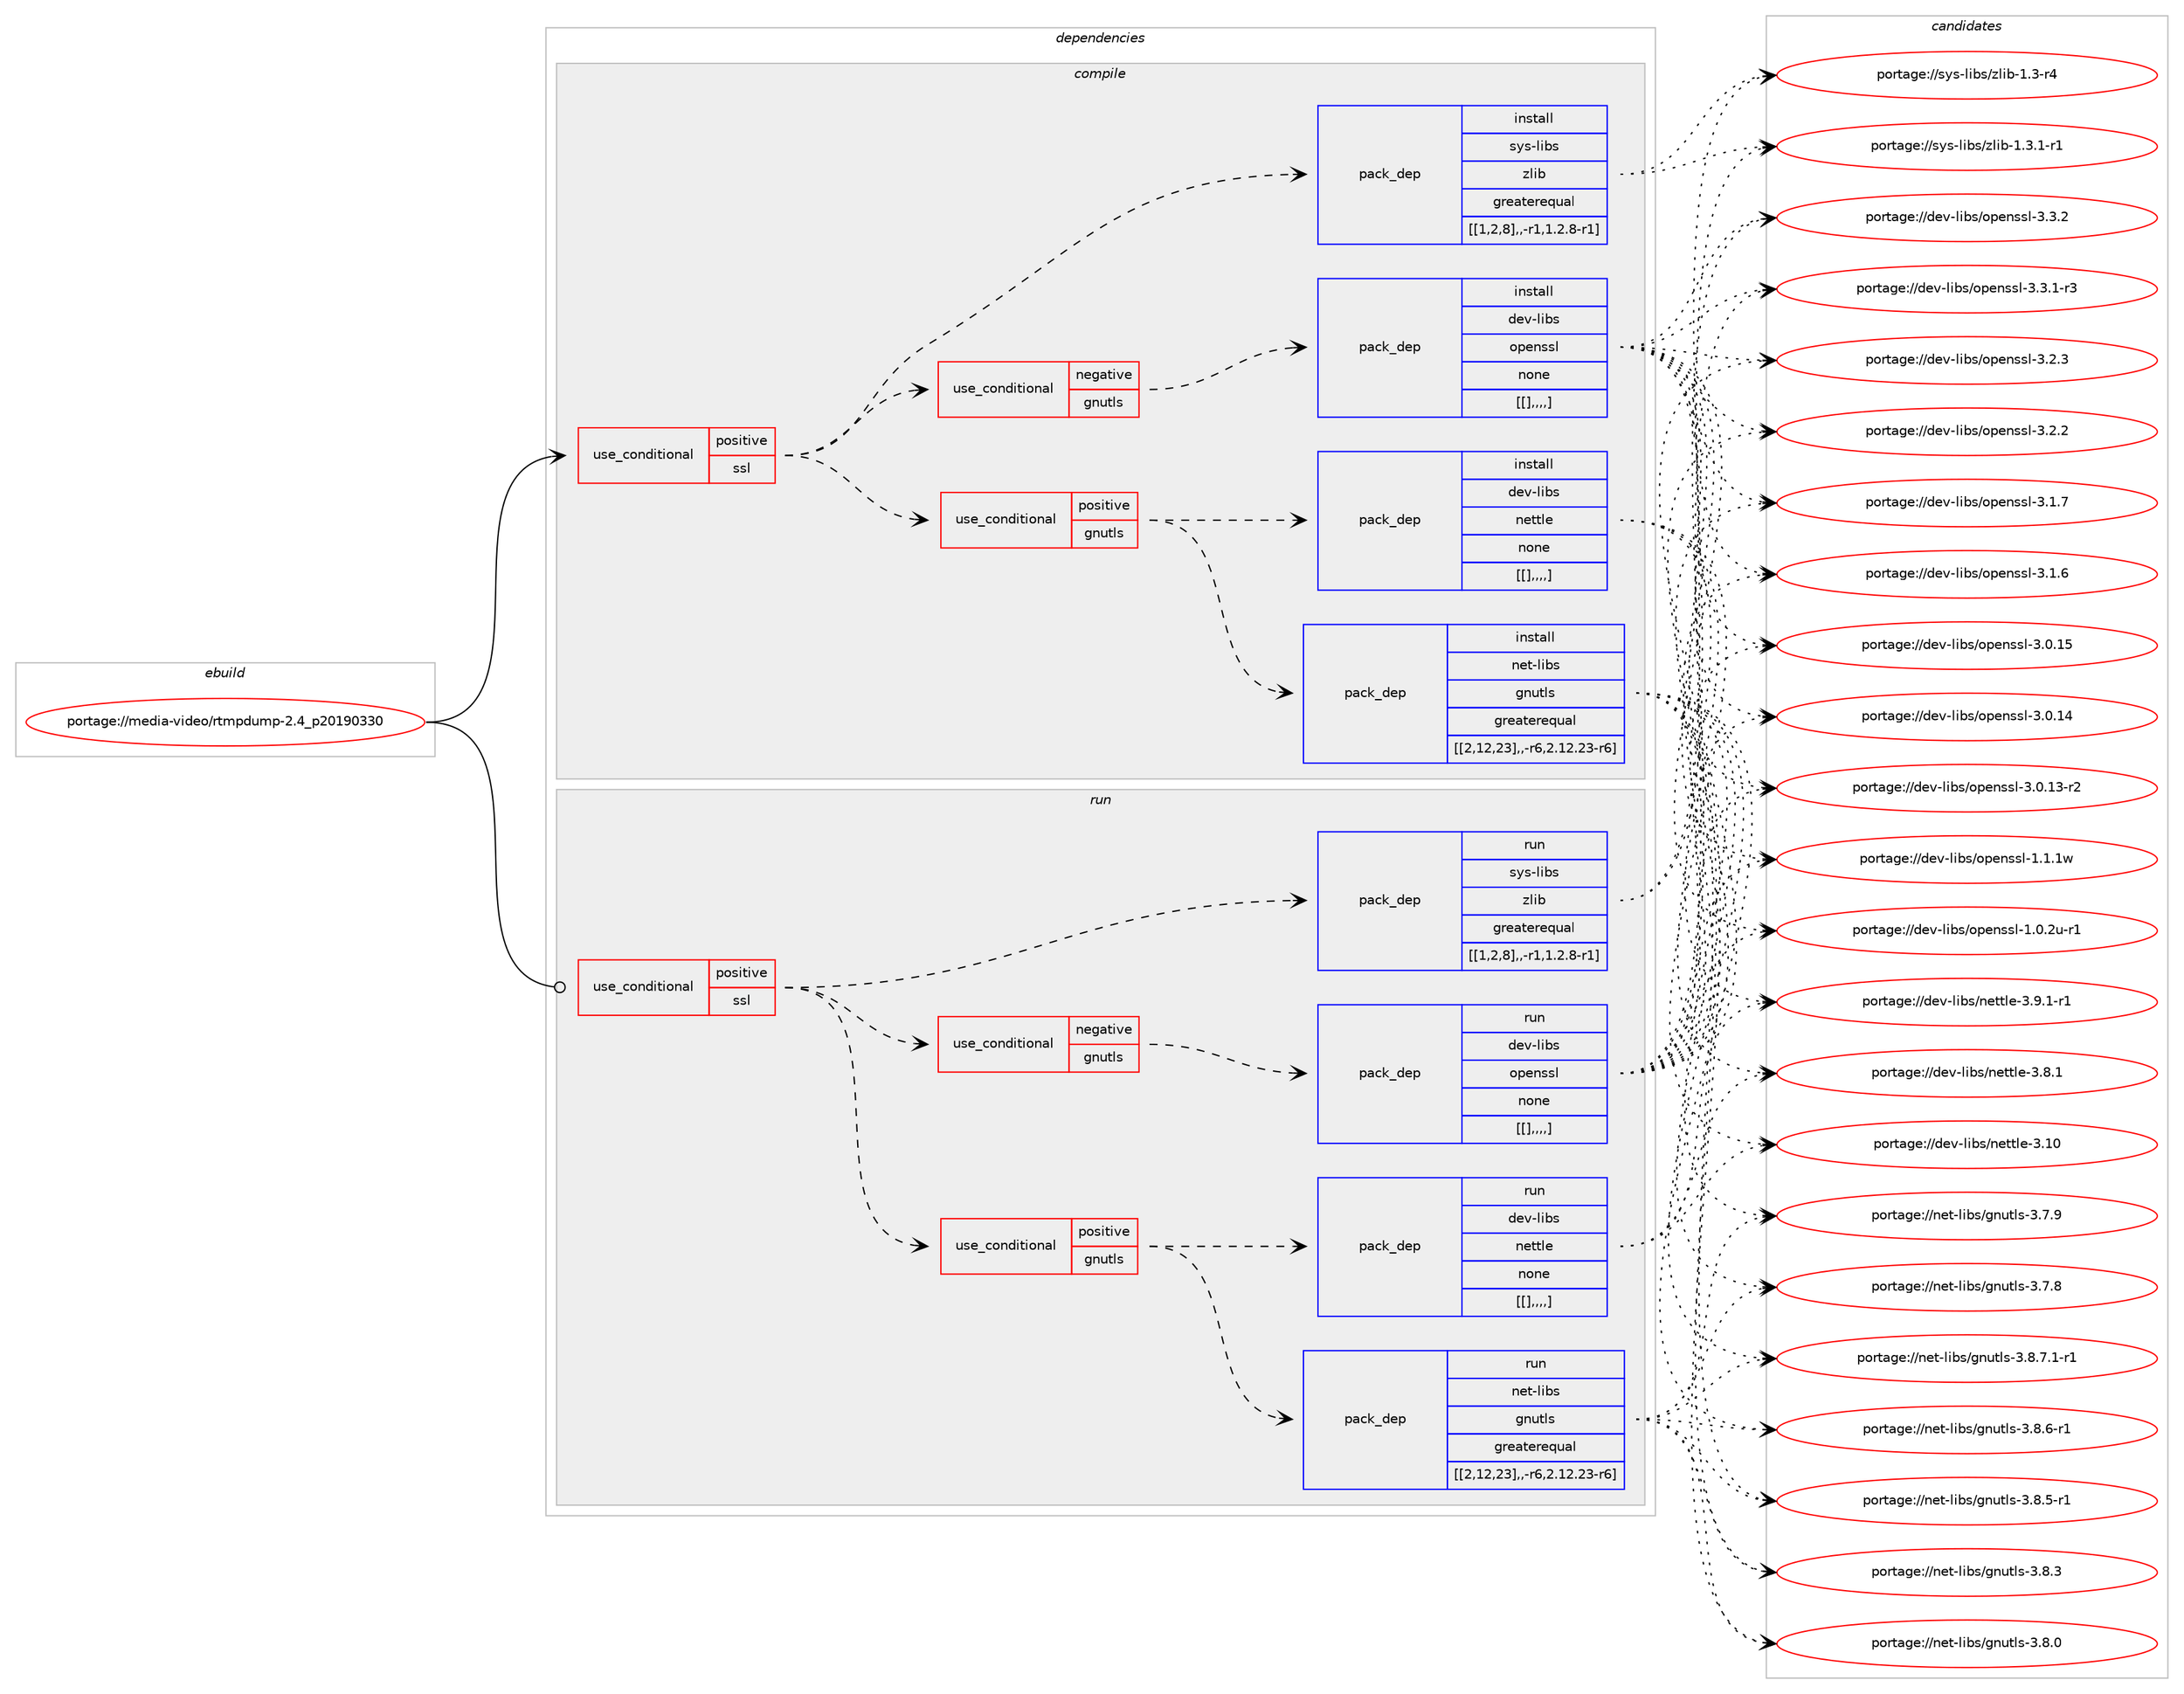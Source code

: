 digraph prolog {

# *************
# Graph options
# *************

newrank=true;
concentrate=true;
compound=true;
graph [rankdir=LR,fontname=Helvetica,fontsize=10,ranksep=1.5];#, ranksep=2.5, nodesep=0.2];
edge  [arrowhead=vee];
node  [fontname=Helvetica,fontsize=10];

# **********
# The ebuild
# **********

subgraph cluster_leftcol {
color=gray;
label=<<i>ebuild</i>>;
id [label="portage://media-video/rtmpdump-2.4_p20190330", color=red, width=4, href="../media-video/rtmpdump-2.4_p20190330.svg"];
}

# ****************
# The dependencies
# ****************

subgraph cluster_midcol {
color=gray;
label=<<i>dependencies</i>>;
subgraph cluster_compile {
fillcolor="#eeeeee";
style=filled;
label=<<i>compile</i>>;
subgraph cond89880 {
dependency345092 [label=<<TABLE BORDER="0" CELLBORDER="1" CELLSPACING="0" CELLPADDING="4"><TR><TD ROWSPAN="3" CELLPADDING="10">use_conditional</TD></TR><TR><TD>positive</TD></TR><TR><TD>ssl</TD></TR></TABLE>>, shape=none, color=red];
subgraph cond89881 {
dependency345093 [label=<<TABLE BORDER="0" CELLBORDER="1" CELLSPACING="0" CELLPADDING="4"><TR><TD ROWSPAN="3" CELLPADDING="10">use_conditional</TD></TR><TR><TD>positive</TD></TR><TR><TD>gnutls</TD></TR></TABLE>>, shape=none, color=red];
subgraph pack252639 {
dependency345094 [label=<<TABLE BORDER="0" CELLBORDER="1" CELLSPACING="0" CELLPADDING="4" WIDTH="220"><TR><TD ROWSPAN="6" CELLPADDING="30">pack_dep</TD></TR><TR><TD WIDTH="110">install</TD></TR><TR><TD>net-libs</TD></TR><TR><TD>gnutls</TD></TR><TR><TD>greaterequal</TD></TR><TR><TD>[[2,12,23],,-r6,2.12.23-r6]</TD></TR></TABLE>>, shape=none, color=blue];
}
dependency345093:e -> dependency345094:w [weight=20,style="dashed",arrowhead="vee"];
subgraph pack252640 {
dependency345095 [label=<<TABLE BORDER="0" CELLBORDER="1" CELLSPACING="0" CELLPADDING="4" WIDTH="220"><TR><TD ROWSPAN="6" CELLPADDING="30">pack_dep</TD></TR><TR><TD WIDTH="110">install</TD></TR><TR><TD>dev-libs</TD></TR><TR><TD>nettle</TD></TR><TR><TD>none</TD></TR><TR><TD>[[],,,,]</TD></TR></TABLE>>, shape=none, color=blue];
}
dependency345093:e -> dependency345095:w [weight=20,style="dashed",arrowhead="vee"];
}
dependency345092:e -> dependency345093:w [weight=20,style="dashed",arrowhead="vee"];
subgraph cond89882 {
dependency345096 [label=<<TABLE BORDER="0" CELLBORDER="1" CELLSPACING="0" CELLPADDING="4"><TR><TD ROWSPAN="3" CELLPADDING="10">use_conditional</TD></TR><TR><TD>negative</TD></TR><TR><TD>gnutls</TD></TR></TABLE>>, shape=none, color=red];
subgraph pack252641 {
dependency345097 [label=<<TABLE BORDER="0" CELLBORDER="1" CELLSPACING="0" CELLPADDING="4" WIDTH="220"><TR><TD ROWSPAN="6" CELLPADDING="30">pack_dep</TD></TR><TR><TD WIDTH="110">install</TD></TR><TR><TD>dev-libs</TD></TR><TR><TD>openssl</TD></TR><TR><TD>none</TD></TR><TR><TD>[[],,,,]</TD></TR></TABLE>>, shape=none, color=blue];
}
dependency345096:e -> dependency345097:w [weight=20,style="dashed",arrowhead="vee"];
}
dependency345092:e -> dependency345096:w [weight=20,style="dashed",arrowhead="vee"];
subgraph pack252642 {
dependency345098 [label=<<TABLE BORDER="0" CELLBORDER="1" CELLSPACING="0" CELLPADDING="4" WIDTH="220"><TR><TD ROWSPAN="6" CELLPADDING="30">pack_dep</TD></TR><TR><TD WIDTH="110">install</TD></TR><TR><TD>sys-libs</TD></TR><TR><TD>zlib</TD></TR><TR><TD>greaterequal</TD></TR><TR><TD>[[1,2,8],,-r1,1.2.8-r1]</TD></TR></TABLE>>, shape=none, color=blue];
}
dependency345092:e -> dependency345098:w [weight=20,style="dashed",arrowhead="vee"];
}
id:e -> dependency345092:w [weight=20,style="solid",arrowhead="vee"];
}
subgraph cluster_compileandrun {
fillcolor="#eeeeee";
style=filled;
label=<<i>compile and run</i>>;
}
subgraph cluster_run {
fillcolor="#eeeeee";
style=filled;
label=<<i>run</i>>;
subgraph cond89883 {
dependency345099 [label=<<TABLE BORDER="0" CELLBORDER="1" CELLSPACING="0" CELLPADDING="4"><TR><TD ROWSPAN="3" CELLPADDING="10">use_conditional</TD></TR><TR><TD>positive</TD></TR><TR><TD>ssl</TD></TR></TABLE>>, shape=none, color=red];
subgraph cond89884 {
dependency345100 [label=<<TABLE BORDER="0" CELLBORDER="1" CELLSPACING="0" CELLPADDING="4"><TR><TD ROWSPAN="3" CELLPADDING="10">use_conditional</TD></TR><TR><TD>positive</TD></TR><TR><TD>gnutls</TD></TR></TABLE>>, shape=none, color=red];
subgraph pack252643 {
dependency345101 [label=<<TABLE BORDER="0" CELLBORDER="1" CELLSPACING="0" CELLPADDING="4" WIDTH="220"><TR><TD ROWSPAN="6" CELLPADDING="30">pack_dep</TD></TR><TR><TD WIDTH="110">run</TD></TR><TR><TD>net-libs</TD></TR><TR><TD>gnutls</TD></TR><TR><TD>greaterequal</TD></TR><TR><TD>[[2,12,23],,-r6,2.12.23-r6]</TD></TR></TABLE>>, shape=none, color=blue];
}
dependency345100:e -> dependency345101:w [weight=20,style="dashed",arrowhead="vee"];
subgraph pack252644 {
dependency345102 [label=<<TABLE BORDER="0" CELLBORDER="1" CELLSPACING="0" CELLPADDING="4" WIDTH="220"><TR><TD ROWSPAN="6" CELLPADDING="30">pack_dep</TD></TR><TR><TD WIDTH="110">run</TD></TR><TR><TD>dev-libs</TD></TR><TR><TD>nettle</TD></TR><TR><TD>none</TD></TR><TR><TD>[[],,,,]</TD></TR></TABLE>>, shape=none, color=blue];
}
dependency345100:e -> dependency345102:w [weight=20,style="dashed",arrowhead="vee"];
}
dependency345099:e -> dependency345100:w [weight=20,style="dashed",arrowhead="vee"];
subgraph cond89885 {
dependency345103 [label=<<TABLE BORDER="0" CELLBORDER="1" CELLSPACING="0" CELLPADDING="4"><TR><TD ROWSPAN="3" CELLPADDING="10">use_conditional</TD></TR><TR><TD>negative</TD></TR><TR><TD>gnutls</TD></TR></TABLE>>, shape=none, color=red];
subgraph pack252645 {
dependency345104 [label=<<TABLE BORDER="0" CELLBORDER="1" CELLSPACING="0" CELLPADDING="4" WIDTH="220"><TR><TD ROWSPAN="6" CELLPADDING="30">pack_dep</TD></TR><TR><TD WIDTH="110">run</TD></TR><TR><TD>dev-libs</TD></TR><TR><TD>openssl</TD></TR><TR><TD>none</TD></TR><TR><TD>[[],,,,]</TD></TR></TABLE>>, shape=none, color=blue];
}
dependency345103:e -> dependency345104:w [weight=20,style="dashed",arrowhead="vee"];
}
dependency345099:e -> dependency345103:w [weight=20,style="dashed",arrowhead="vee"];
subgraph pack252646 {
dependency345105 [label=<<TABLE BORDER="0" CELLBORDER="1" CELLSPACING="0" CELLPADDING="4" WIDTH="220"><TR><TD ROWSPAN="6" CELLPADDING="30">pack_dep</TD></TR><TR><TD WIDTH="110">run</TD></TR><TR><TD>sys-libs</TD></TR><TR><TD>zlib</TD></TR><TR><TD>greaterequal</TD></TR><TR><TD>[[1,2,8],,-r1,1.2.8-r1]</TD></TR></TABLE>>, shape=none, color=blue];
}
dependency345099:e -> dependency345105:w [weight=20,style="dashed",arrowhead="vee"];
}
id:e -> dependency345099:w [weight=20,style="solid",arrowhead="odot"];
}
}

# **************
# The candidates
# **************

subgraph cluster_choices {
rank=same;
color=gray;
label=<<i>candidates</i>>;

subgraph choice252639 {
color=black;
nodesep=1;
choice11010111645108105981154710311011711610811545514656465546494511449 [label="portage://net-libs/gnutls-3.8.7.1-r1", color=red, width=4,href="../net-libs/gnutls-3.8.7.1-r1.svg"];
choice1101011164510810598115471031101171161081154551465646544511449 [label="portage://net-libs/gnutls-3.8.6-r1", color=red, width=4,href="../net-libs/gnutls-3.8.6-r1.svg"];
choice1101011164510810598115471031101171161081154551465646534511449 [label="portage://net-libs/gnutls-3.8.5-r1", color=red, width=4,href="../net-libs/gnutls-3.8.5-r1.svg"];
choice110101116451081059811547103110117116108115455146564651 [label="portage://net-libs/gnutls-3.8.3", color=red, width=4,href="../net-libs/gnutls-3.8.3.svg"];
choice110101116451081059811547103110117116108115455146564648 [label="portage://net-libs/gnutls-3.8.0", color=red, width=4,href="../net-libs/gnutls-3.8.0.svg"];
choice110101116451081059811547103110117116108115455146554657 [label="portage://net-libs/gnutls-3.7.9", color=red, width=4,href="../net-libs/gnutls-3.7.9.svg"];
choice110101116451081059811547103110117116108115455146554656 [label="portage://net-libs/gnutls-3.7.8", color=red, width=4,href="../net-libs/gnutls-3.7.8.svg"];
dependency345094:e -> choice11010111645108105981154710311011711610811545514656465546494511449:w [style=dotted,weight="100"];
dependency345094:e -> choice1101011164510810598115471031101171161081154551465646544511449:w [style=dotted,weight="100"];
dependency345094:e -> choice1101011164510810598115471031101171161081154551465646534511449:w [style=dotted,weight="100"];
dependency345094:e -> choice110101116451081059811547103110117116108115455146564651:w [style=dotted,weight="100"];
dependency345094:e -> choice110101116451081059811547103110117116108115455146564648:w [style=dotted,weight="100"];
dependency345094:e -> choice110101116451081059811547103110117116108115455146554657:w [style=dotted,weight="100"];
dependency345094:e -> choice110101116451081059811547103110117116108115455146554656:w [style=dotted,weight="100"];
}
subgraph choice252640 {
color=black;
nodesep=1;
choice1001011184510810598115471101011161161081014551464948 [label="portage://dev-libs/nettle-3.10", color=red, width=4,href="../dev-libs/nettle-3.10.svg"];
choice1001011184510810598115471101011161161081014551465746494511449 [label="portage://dev-libs/nettle-3.9.1-r1", color=red, width=4,href="../dev-libs/nettle-3.9.1-r1.svg"];
choice100101118451081059811547110101116116108101455146564649 [label="portage://dev-libs/nettle-3.8.1", color=red, width=4,href="../dev-libs/nettle-3.8.1.svg"];
dependency345095:e -> choice1001011184510810598115471101011161161081014551464948:w [style=dotted,weight="100"];
dependency345095:e -> choice1001011184510810598115471101011161161081014551465746494511449:w [style=dotted,weight="100"];
dependency345095:e -> choice100101118451081059811547110101116116108101455146564649:w [style=dotted,weight="100"];
}
subgraph choice252641 {
color=black;
nodesep=1;
choice100101118451081059811547111112101110115115108455146514650 [label="portage://dev-libs/openssl-3.3.2", color=red, width=4,href="../dev-libs/openssl-3.3.2.svg"];
choice1001011184510810598115471111121011101151151084551465146494511451 [label="portage://dev-libs/openssl-3.3.1-r3", color=red, width=4,href="../dev-libs/openssl-3.3.1-r3.svg"];
choice100101118451081059811547111112101110115115108455146504651 [label="portage://dev-libs/openssl-3.2.3", color=red, width=4,href="../dev-libs/openssl-3.2.3.svg"];
choice100101118451081059811547111112101110115115108455146504650 [label="portage://dev-libs/openssl-3.2.2", color=red, width=4,href="../dev-libs/openssl-3.2.2.svg"];
choice100101118451081059811547111112101110115115108455146494655 [label="portage://dev-libs/openssl-3.1.7", color=red, width=4,href="../dev-libs/openssl-3.1.7.svg"];
choice100101118451081059811547111112101110115115108455146494654 [label="portage://dev-libs/openssl-3.1.6", color=red, width=4,href="../dev-libs/openssl-3.1.6.svg"];
choice10010111845108105981154711111210111011511510845514648464953 [label="portage://dev-libs/openssl-3.0.15", color=red, width=4,href="../dev-libs/openssl-3.0.15.svg"];
choice10010111845108105981154711111210111011511510845514648464952 [label="portage://dev-libs/openssl-3.0.14", color=red, width=4,href="../dev-libs/openssl-3.0.14.svg"];
choice100101118451081059811547111112101110115115108455146484649514511450 [label="portage://dev-libs/openssl-3.0.13-r2", color=red, width=4,href="../dev-libs/openssl-3.0.13-r2.svg"];
choice100101118451081059811547111112101110115115108454946494649119 [label="portage://dev-libs/openssl-1.1.1w", color=red, width=4,href="../dev-libs/openssl-1.1.1w.svg"];
choice1001011184510810598115471111121011101151151084549464846501174511449 [label="portage://dev-libs/openssl-1.0.2u-r1", color=red, width=4,href="../dev-libs/openssl-1.0.2u-r1.svg"];
dependency345097:e -> choice100101118451081059811547111112101110115115108455146514650:w [style=dotted,weight="100"];
dependency345097:e -> choice1001011184510810598115471111121011101151151084551465146494511451:w [style=dotted,weight="100"];
dependency345097:e -> choice100101118451081059811547111112101110115115108455146504651:w [style=dotted,weight="100"];
dependency345097:e -> choice100101118451081059811547111112101110115115108455146504650:w [style=dotted,weight="100"];
dependency345097:e -> choice100101118451081059811547111112101110115115108455146494655:w [style=dotted,weight="100"];
dependency345097:e -> choice100101118451081059811547111112101110115115108455146494654:w [style=dotted,weight="100"];
dependency345097:e -> choice10010111845108105981154711111210111011511510845514648464953:w [style=dotted,weight="100"];
dependency345097:e -> choice10010111845108105981154711111210111011511510845514648464952:w [style=dotted,weight="100"];
dependency345097:e -> choice100101118451081059811547111112101110115115108455146484649514511450:w [style=dotted,weight="100"];
dependency345097:e -> choice100101118451081059811547111112101110115115108454946494649119:w [style=dotted,weight="100"];
dependency345097:e -> choice1001011184510810598115471111121011101151151084549464846501174511449:w [style=dotted,weight="100"];
}
subgraph choice252642 {
color=black;
nodesep=1;
choice115121115451081059811547122108105984549465146494511449 [label="portage://sys-libs/zlib-1.3.1-r1", color=red, width=4,href="../sys-libs/zlib-1.3.1-r1.svg"];
choice11512111545108105981154712210810598454946514511452 [label="portage://sys-libs/zlib-1.3-r4", color=red, width=4,href="../sys-libs/zlib-1.3-r4.svg"];
dependency345098:e -> choice115121115451081059811547122108105984549465146494511449:w [style=dotted,weight="100"];
dependency345098:e -> choice11512111545108105981154712210810598454946514511452:w [style=dotted,weight="100"];
}
subgraph choice252643 {
color=black;
nodesep=1;
choice11010111645108105981154710311011711610811545514656465546494511449 [label="portage://net-libs/gnutls-3.8.7.1-r1", color=red, width=4,href="../net-libs/gnutls-3.8.7.1-r1.svg"];
choice1101011164510810598115471031101171161081154551465646544511449 [label="portage://net-libs/gnutls-3.8.6-r1", color=red, width=4,href="../net-libs/gnutls-3.8.6-r1.svg"];
choice1101011164510810598115471031101171161081154551465646534511449 [label="portage://net-libs/gnutls-3.8.5-r1", color=red, width=4,href="../net-libs/gnutls-3.8.5-r1.svg"];
choice110101116451081059811547103110117116108115455146564651 [label="portage://net-libs/gnutls-3.8.3", color=red, width=4,href="../net-libs/gnutls-3.8.3.svg"];
choice110101116451081059811547103110117116108115455146564648 [label="portage://net-libs/gnutls-3.8.0", color=red, width=4,href="../net-libs/gnutls-3.8.0.svg"];
choice110101116451081059811547103110117116108115455146554657 [label="portage://net-libs/gnutls-3.7.9", color=red, width=4,href="../net-libs/gnutls-3.7.9.svg"];
choice110101116451081059811547103110117116108115455146554656 [label="portage://net-libs/gnutls-3.7.8", color=red, width=4,href="../net-libs/gnutls-3.7.8.svg"];
dependency345101:e -> choice11010111645108105981154710311011711610811545514656465546494511449:w [style=dotted,weight="100"];
dependency345101:e -> choice1101011164510810598115471031101171161081154551465646544511449:w [style=dotted,weight="100"];
dependency345101:e -> choice1101011164510810598115471031101171161081154551465646534511449:w [style=dotted,weight="100"];
dependency345101:e -> choice110101116451081059811547103110117116108115455146564651:w [style=dotted,weight="100"];
dependency345101:e -> choice110101116451081059811547103110117116108115455146564648:w [style=dotted,weight="100"];
dependency345101:e -> choice110101116451081059811547103110117116108115455146554657:w [style=dotted,weight="100"];
dependency345101:e -> choice110101116451081059811547103110117116108115455146554656:w [style=dotted,weight="100"];
}
subgraph choice252644 {
color=black;
nodesep=1;
choice1001011184510810598115471101011161161081014551464948 [label="portage://dev-libs/nettle-3.10", color=red, width=4,href="../dev-libs/nettle-3.10.svg"];
choice1001011184510810598115471101011161161081014551465746494511449 [label="portage://dev-libs/nettle-3.9.1-r1", color=red, width=4,href="../dev-libs/nettle-3.9.1-r1.svg"];
choice100101118451081059811547110101116116108101455146564649 [label="portage://dev-libs/nettle-3.8.1", color=red, width=4,href="../dev-libs/nettle-3.8.1.svg"];
dependency345102:e -> choice1001011184510810598115471101011161161081014551464948:w [style=dotted,weight="100"];
dependency345102:e -> choice1001011184510810598115471101011161161081014551465746494511449:w [style=dotted,weight="100"];
dependency345102:e -> choice100101118451081059811547110101116116108101455146564649:w [style=dotted,weight="100"];
}
subgraph choice252645 {
color=black;
nodesep=1;
choice100101118451081059811547111112101110115115108455146514650 [label="portage://dev-libs/openssl-3.3.2", color=red, width=4,href="../dev-libs/openssl-3.3.2.svg"];
choice1001011184510810598115471111121011101151151084551465146494511451 [label="portage://dev-libs/openssl-3.3.1-r3", color=red, width=4,href="../dev-libs/openssl-3.3.1-r3.svg"];
choice100101118451081059811547111112101110115115108455146504651 [label="portage://dev-libs/openssl-3.2.3", color=red, width=4,href="../dev-libs/openssl-3.2.3.svg"];
choice100101118451081059811547111112101110115115108455146504650 [label="portage://dev-libs/openssl-3.2.2", color=red, width=4,href="../dev-libs/openssl-3.2.2.svg"];
choice100101118451081059811547111112101110115115108455146494655 [label="portage://dev-libs/openssl-3.1.7", color=red, width=4,href="../dev-libs/openssl-3.1.7.svg"];
choice100101118451081059811547111112101110115115108455146494654 [label="portage://dev-libs/openssl-3.1.6", color=red, width=4,href="../dev-libs/openssl-3.1.6.svg"];
choice10010111845108105981154711111210111011511510845514648464953 [label="portage://dev-libs/openssl-3.0.15", color=red, width=4,href="../dev-libs/openssl-3.0.15.svg"];
choice10010111845108105981154711111210111011511510845514648464952 [label="portage://dev-libs/openssl-3.0.14", color=red, width=4,href="../dev-libs/openssl-3.0.14.svg"];
choice100101118451081059811547111112101110115115108455146484649514511450 [label="portage://dev-libs/openssl-3.0.13-r2", color=red, width=4,href="../dev-libs/openssl-3.0.13-r2.svg"];
choice100101118451081059811547111112101110115115108454946494649119 [label="portage://dev-libs/openssl-1.1.1w", color=red, width=4,href="../dev-libs/openssl-1.1.1w.svg"];
choice1001011184510810598115471111121011101151151084549464846501174511449 [label="portage://dev-libs/openssl-1.0.2u-r1", color=red, width=4,href="../dev-libs/openssl-1.0.2u-r1.svg"];
dependency345104:e -> choice100101118451081059811547111112101110115115108455146514650:w [style=dotted,weight="100"];
dependency345104:e -> choice1001011184510810598115471111121011101151151084551465146494511451:w [style=dotted,weight="100"];
dependency345104:e -> choice100101118451081059811547111112101110115115108455146504651:w [style=dotted,weight="100"];
dependency345104:e -> choice100101118451081059811547111112101110115115108455146504650:w [style=dotted,weight="100"];
dependency345104:e -> choice100101118451081059811547111112101110115115108455146494655:w [style=dotted,weight="100"];
dependency345104:e -> choice100101118451081059811547111112101110115115108455146494654:w [style=dotted,weight="100"];
dependency345104:e -> choice10010111845108105981154711111210111011511510845514648464953:w [style=dotted,weight="100"];
dependency345104:e -> choice10010111845108105981154711111210111011511510845514648464952:w [style=dotted,weight="100"];
dependency345104:e -> choice100101118451081059811547111112101110115115108455146484649514511450:w [style=dotted,weight="100"];
dependency345104:e -> choice100101118451081059811547111112101110115115108454946494649119:w [style=dotted,weight="100"];
dependency345104:e -> choice1001011184510810598115471111121011101151151084549464846501174511449:w [style=dotted,weight="100"];
}
subgraph choice252646 {
color=black;
nodesep=1;
choice115121115451081059811547122108105984549465146494511449 [label="portage://sys-libs/zlib-1.3.1-r1", color=red, width=4,href="../sys-libs/zlib-1.3.1-r1.svg"];
choice11512111545108105981154712210810598454946514511452 [label="portage://sys-libs/zlib-1.3-r4", color=red, width=4,href="../sys-libs/zlib-1.3-r4.svg"];
dependency345105:e -> choice115121115451081059811547122108105984549465146494511449:w [style=dotted,weight="100"];
dependency345105:e -> choice11512111545108105981154712210810598454946514511452:w [style=dotted,weight="100"];
}
}

}
